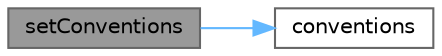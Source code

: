 digraph "setConventions"
{
 // INTERACTIVE_SVG=YES
 // LATEX_PDF_SIZE
  bgcolor="transparent";
  edge [fontname=Helvetica,fontsize=10,labelfontname=Helvetica,labelfontsize=10];
  node [fontname=Helvetica,fontsize=10,shape=box,height=0.2,width=0.4];
  rankdir="LR";
  Node1 [label="setConventions",height=0.2,width=0.4,color="gray40", fillcolor="grey60", style="filled", fontcolor="black",tooltip=" "];
  Node1 -> Node2 [color="steelblue1",style="solid"];
  Node2 [label="conventions",height=0.2,width=0.4,color="grey40", fillcolor="white", style="filled",URL="$classore_1_1data_1_1_instrument_conventions.html#a6eabffa2fc555dc1e9e5e15b20e43b29",tooltip=" "];
}
